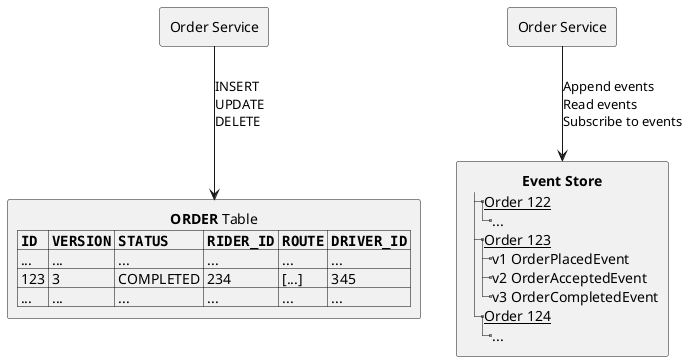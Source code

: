 @startuml

scale max 1024 width
scale max 800 height

skinparam defaultTextAlignment center
skinparam componentStyle rectangle

component "Order Service" as os1
component tbl [
**ORDER** Table
|= ""ID"" |= ""VERSION"" |= ""STATUS"" |= ""RIDER_ID"" |= ""ROUTE"" |= ""DRIVER_ID"" |
| ... | ... | ... | ... | ... | ... |
| 123 | 3 | COMPLETED | 234 | [...] | 345 |
| ... | ... | ... | ... | ... | ... |
]

component "Order Service" as os2
component es [
**Event Store**
|_<u>Order 122</u>
  |_...
|_<u>Order 123</u>
  |_v1 OrderPlacedEvent
  |_v2 OrderAcceptedEvent
  |_v3 OrderCompletedEvent
|_<u>Order 124</u>
  |_...
]

os1 --> tbl: INSERT\lUPDATE\lDELETE
os2 --> es: Append events\lRead events\lSubscribe to events

@enduml
